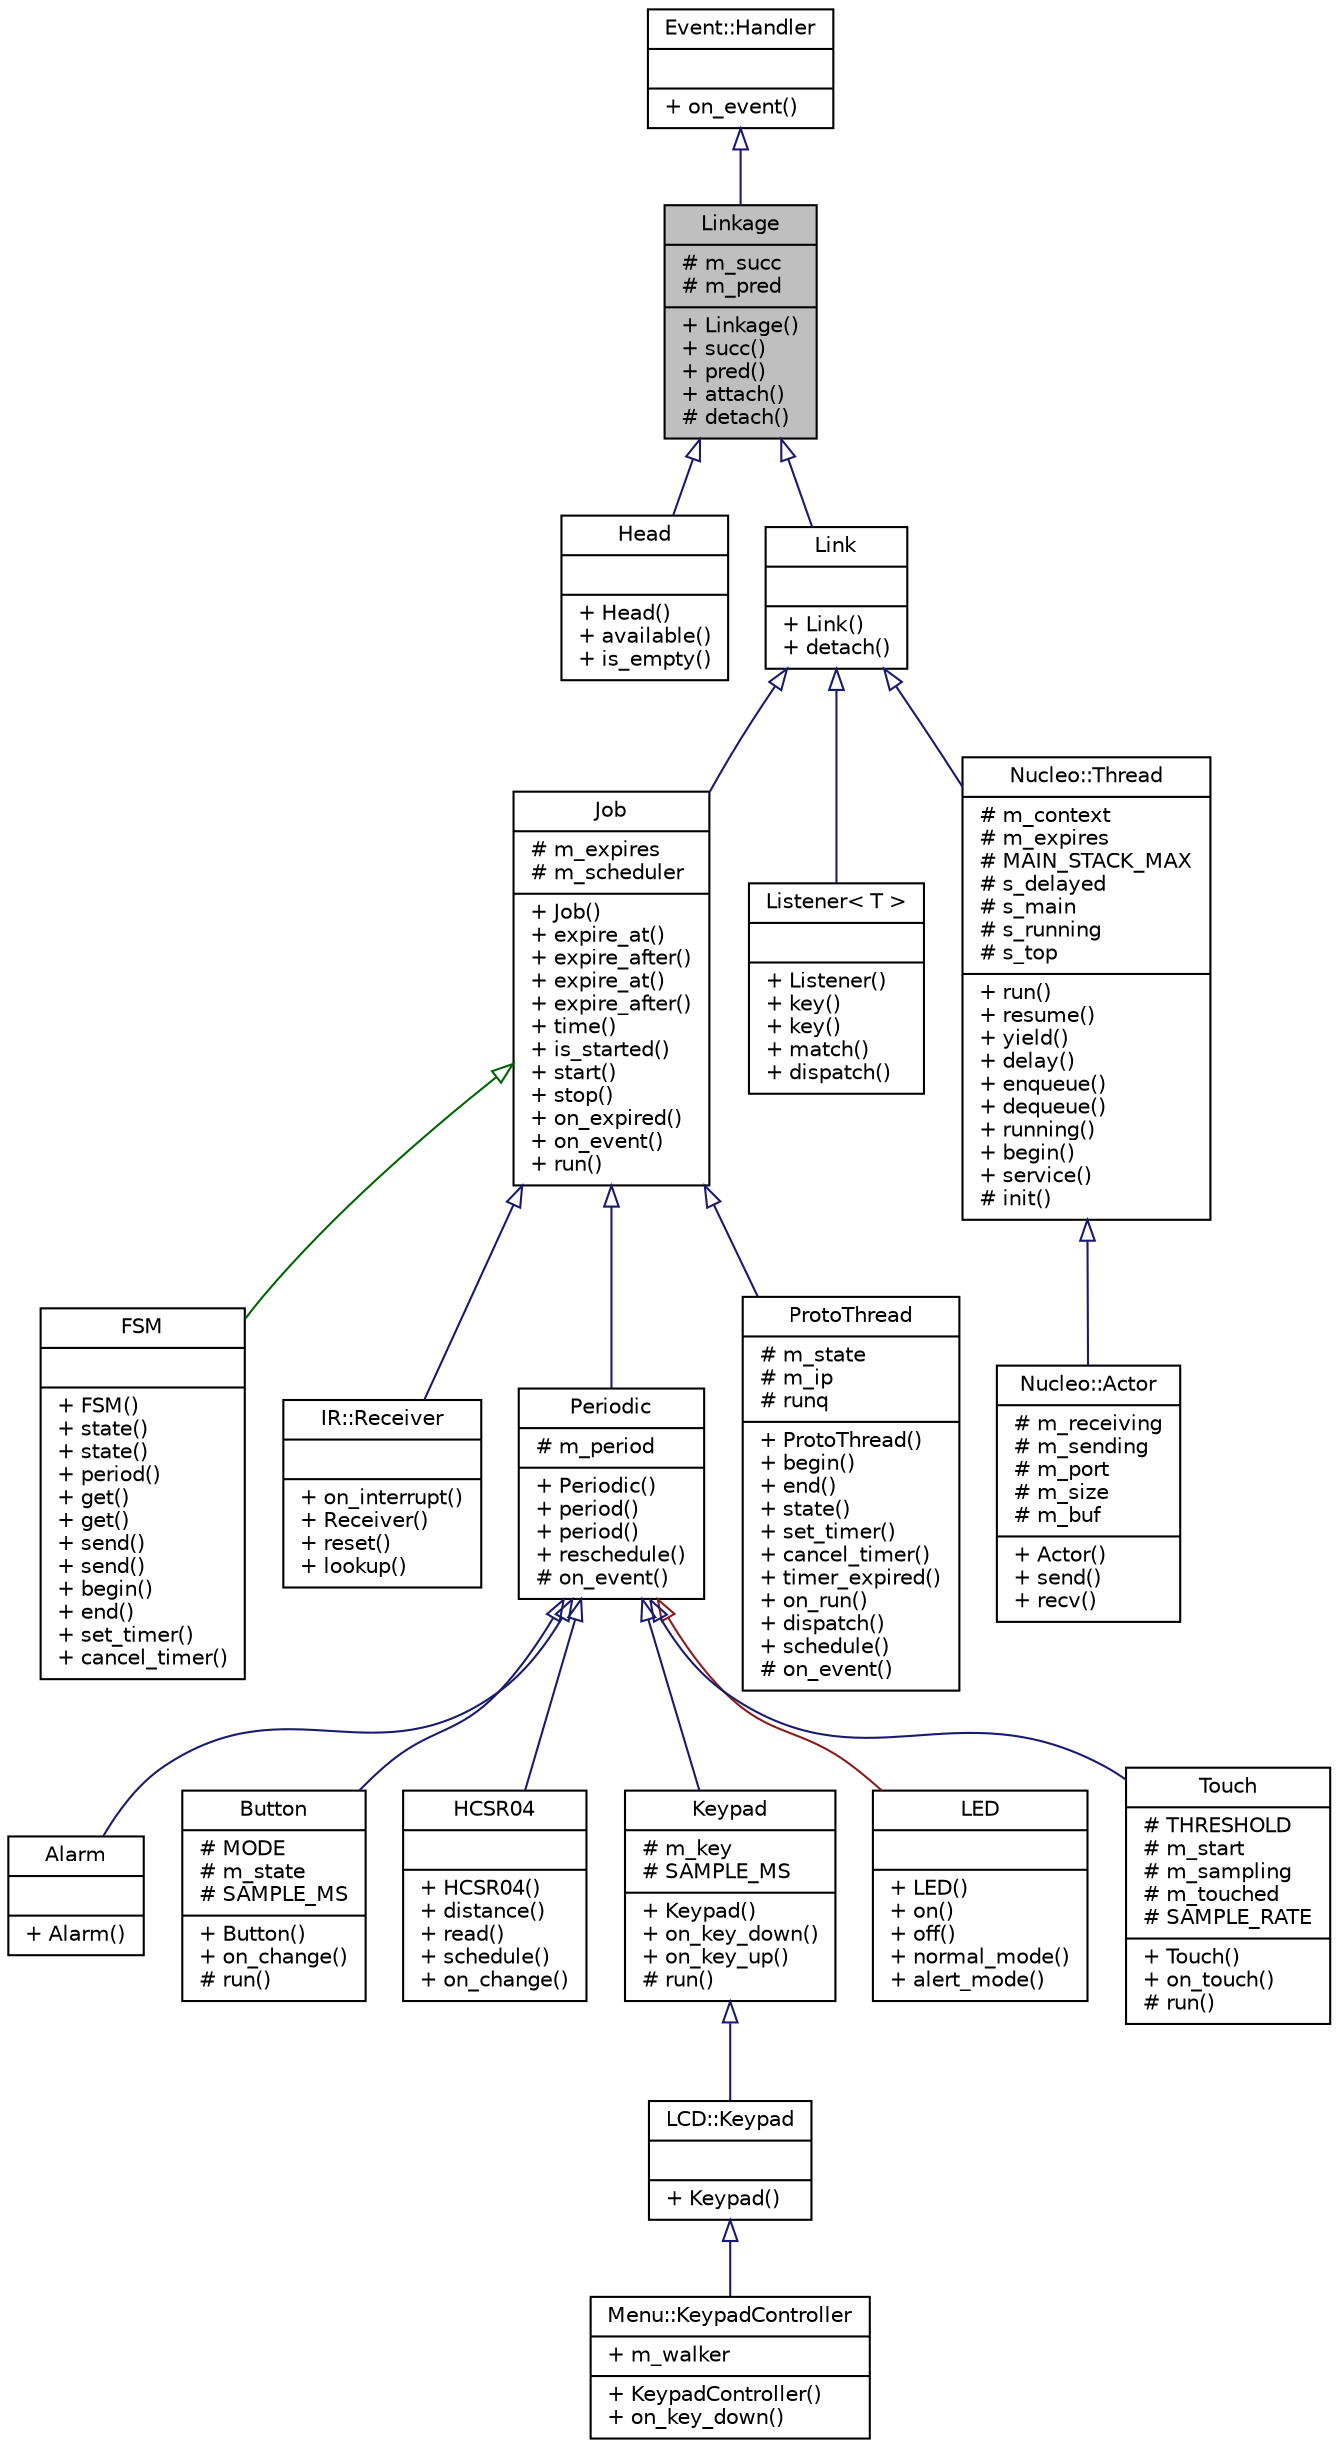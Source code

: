 digraph "Linkage"
{
  edge [fontname="Helvetica",fontsize="10",labelfontname="Helvetica",labelfontsize="10"];
  node [fontname="Helvetica",fontsize="10",shape=record];
  Node1 [label="{Linkage\n|# m_succ\l# m_pred\l|+ Linkage()\l+ succ()\l+ pred()\l+ attach()\l# detach()\l}",height=0.2,width=0.4,color="black", fillcolor="grey75", style="filled", fontcolor="black"];
  Node2 -> Node1 [dir="back",color="midnightblue",fontsize="10",style="solid",arrowtail="onormal",fontname="Helvetica"];
  Node2 [label="{Event::Handler\n||+ on_event()\l}",height=0.2,width=0.4,color="black", fillcolor="white", style="filled",URL="$d3/d51/classEvent_1_1Handler.html"];
  Node1 -> Node3 [dir="back",color="midnightblue",fontsize="10",style="solid",arrowtail="onormal",fontname="Helvetica"];
  Node3 [label="{Head\n||+ Head()\l+ available()\l+ is_empty()\l}",height=0.2,width=0.4,color="black", fillcolor="white", style="filled",URL="$d7/d6b/classHead.html"];
  Node1 -> Node4 [dir="back",color="midnightblue",fontsize="10",style="solid",arrowtail="onormal",fontname="Helvetica"];
  Node4 [label="{Link\n||+ Link()\l+ detach()\l}",height=0.2,width=0.4,color="black", fillcolor="white", style="filled",URL="$d5/d19/classLink.html"];
  Node4 -> Node5 [dir="back",color="midnightblue",fontsize="10",style="solid",arrowtail="onormal",fontname="Helvetica"];
  Node5 [label="{Job\n|# m_expires\l# m_scheduler\l|+ Job()\l+ expire_at()\l+ expire_after()\l+ expire_at()\l+ expire_after()\l+ time()\l+ is_started()\l+ start()\l+ stop()\l+ on_expired()\l+ on_event()\l+ run()\l}",height=0.2,width=0.4,color="black", fillcolor="white", style="filled",URL="$da/d10/classJob.html"];
  Node5 -> Node6 [dir="back",color="darkgreen",fontsize="10",style="solid",arrowtail="onormal",fontname="Helvetica"];
  Node6 [label="{FSM\n||+ FSM()\l+ state()\l+ state()\l+ period()\l+ get()\l+ get()\l+ send()\l+ send()\l+ begin()\l+ end()\l+ set_timer()\l+ cancel_timer()\l}",height=0.2,width=0.4,color="black", fillcolor="white", style="filled",URL="$d7/da5/classFSM.html"];
  Node5 -> Node7 [dir="back",color="midnightblue",fontsize="10",style="solid",arrowtail="onormal",fontname="Helvetica"];
  Node7 [label="{IR::Receiver\n||+ on_interrupt()\l+ Receiver()\l+ reset()\l+ lookup()\l}",height=0.2,width=0.4,color="black", fillcolor="white", style="filled",URL="$d4/de0/classIR_1_1Receiver.html"];
  Node5 -> Node8 [dir="back",color="midnightblue",fontsize="10",style="solid",arrowtail="onormal",fontname="Helvetica"];
  Node8 [label="{Periodic\n|# m_period\l|+ Periodic()\l+ period()\l+ period()\l+ reschedule()\l# on_event()\l}",height=0.2,width=0.4,color="black", fillcolor="white", style="filled",URL="$da/d6a/classPeriodic.html"];
  Node8 -> Node9 [dir="back",color="midnightblue",fontsize="10",style="solid",arrowtail="onormal",fontname="Helvetica"];
  Node9 [label="{Alarm\n||+ Alarm()\l}",height=0.2,width=0.4,color="black", fillcolor="white", style="filled",URL="$de/d03/classAlarm.html"];
  Node8 -> Node10 [dir="back",color="midnightblue",fontsize="10",style="solid",arrowtail="onormal",fontname="Helvetica"];
  Node10 [label="{Button\n|# MODE\l# m_state\l# SAMPLE_MS\l|+ Button()\l+ on_change()\l# run()\l}",height=0.2,width=0.4,color="black", fillcolor="white", style="filled",URL="$d1/d19/classButton.html"];
  Node8 -> Node11 [dir="back",color="midnightblue",fontsize="10",style="solid",arrowtail="onormal",fontname="Helvetica"];
  Node11 [label="{HCSR04\n||+ HCSR04()\l+ distance()\l+ read()\l+ schedule()\l+ on_change()\l}",height=0.2,width=0.4,color="black", fillcolor="white", style="filled",URL="$dc/d97/classHCSR04.html"];
  Node8 -> Node12 [dir="back",color="midnightblue",fontsize="10",style="solid",arrowtail="onormal",fontname="Helvetica"];
  Node12 [label="{Keypad\n|# m_key\l# SAMPLE_MS\l|+ Keypad()\l+ on_key_down()\l+ on_key_up()\l# run()\l}",height=0.2,width=0.4,color="black", fillcolor="white", style="filled",URL="$dc/d29/classKeypad.html"];
  Node12 -> Node13 [dir="back",color="midnightblue",fontsize="10",style="solid",arrowtail="onormal",fontname="Helvetica"];
  Node13 [label="{LCD::Keypad\n||+ Keypad()\l}",height=0.2,width=0.4,color="black", fillcolor="white", style="filled",URL="$d9/d4e/classLCD_1_1Keypad.html"];
  Node13 -> Node14 [dir="back",color="midnightblue",fontsize="10",style="solid",arrowtail="onormal",fontname="Helvetica"];
  Node14 [label="{Menu::KeypadController\n|+ m_walker\l|+ KeypadController()\l+ on_key_down()\l}",height=0.2,width=0.4,color="black", fillcolor="white", style="filled",URL="$dd/ddc/classMenu_1_1KeypadController.html"];
  Node8 -> Node15 [dir="back",color="firebrick4",fontsize="10",style="solid",arrowtail="onormal",fontname="Helvetica"];
  Node15 [label="{LED\n||+ LED()\l+ on()\l+ off()\l+ normal_mode()\l+ alert_mode()\l}",height=0.2,width=0.4,color="black", fillcolor="white", style="filled",URL="$d9/d6b/classLED.html"];
  Node8 -> Node16 [dir="back",color="midnightblue",fontsize="10",style="solid",arrowtail="onormal",fontname="Helvetica"];
  Node16 [label="{Touch\n|# THRESHOLD\l# m_start\l# m_sampling\l# m_touched\l# SAMPLE_RATE\l|+ Touch()\l+ on_touch()\l# run()\l}",height=0.2,width=0.4,color="black", fillcolor="white", style="filled",URL="$d7/d9b/classTouch.html"];
  Node5 -> Node17 [dir="back",color="midnightblue",fontsize="10",style="solid",arrowtail="onormal",fontname="Helvetica"];
  Node17 [label="{ProtoThread\n|# m_state\l# m_ip\l# runq\l|+ ProtoThread()\l+ begin()\l+ end()\l+ state()\l+ set_timer()\l+ cancel_timer()\l+ timer_expired()\l+ on_run()\l+ dispatch()\l+ schedule()\l# on_event()\l}",height=0.2,width=0.4,color="black", fillcolor="white", style="filled",URL="$d3/d73/classProtoThread.html"];
  Node4 -> Node18 [dir="back",color="midnightblue",fontsize="10",style="solid",arrowtail="onormal",fontname="Helvetica"];
  Node18 [label="{Listener\< T \>\n||+ Listener()\l+ key()\l+ key()\l+ match()\l+ dispatch()\l}",height=0.2,width=0.4,color="black", fillcolor="white", style="filled",URL="$db/d6e/classListener.html"];
  Node4 -> Node19 [dir="back",color="midnightblue",fontsize="10",style="solid",arrowtail="onormal",fontname="Helvetica"];
  Node19 [label="{Nucleo::Thread\n|# m_context\l# m_expires\l# MAIN_STACK_MAX\l# s_delayed\l# s_main\l# s_running\l# s_top\l|+ run()\l+ resume()\l+ yield()\l+ delay()\l+ enqueue()\l+ dequeue()\l+ running()\l+ begin()\l+ service()\l# init()\l}",height=0.2,width=0.4,color="black", fillcolor="white", style="filled",URL="$dc/d32/classNucleo_1_1Thread.html"];
  Node19 -> Node20 [dir="back",color="midnightblue",fontsize="10",style="solid",arrowtail="onormal",fontname="Helvetica"];
  Node20 [label="{Nucleo::Actor\n|# m_receiving\l# m_sending\l# m_port\l# m_size\l# m_buf\l|+ Actor()\l+ send()\l+ recv()\l}",height=0.2,width=0.4,color="black", fillcolor="white", style="filled",URL="$d7/d7c/classNucleo_1_1Actor.html"];
}
